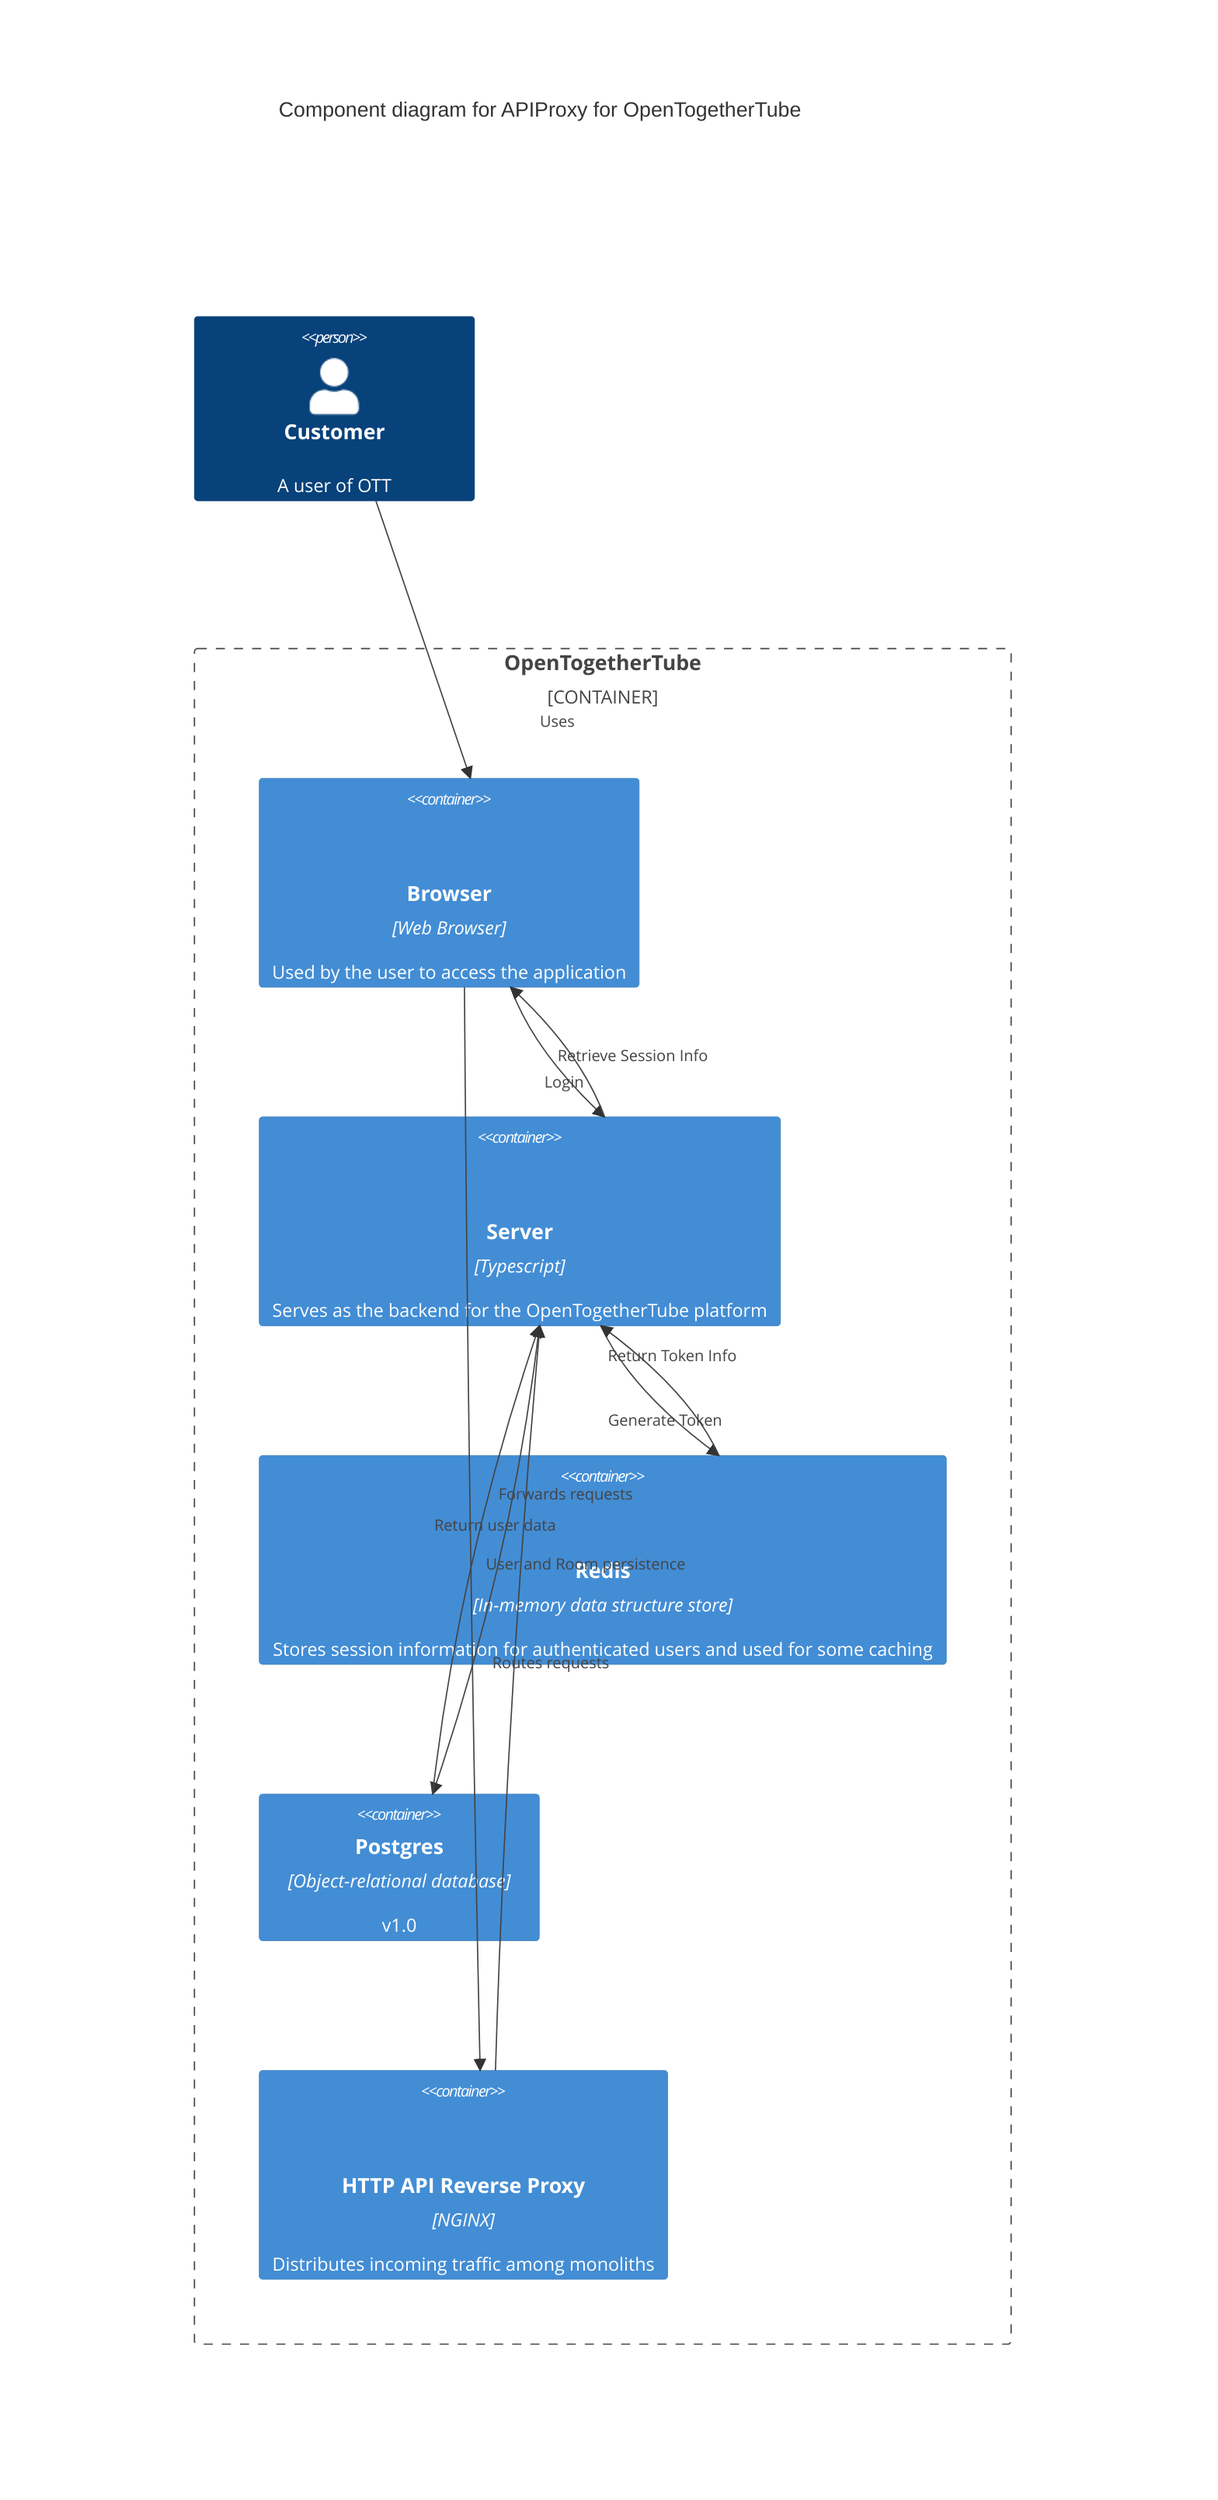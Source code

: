 C4Container
title Component diagram for APIProxy for OpenTogetherTube

    Person(customer, Customer, "A user of OTT", $tags="v1.0")

    Container_Boundary(c1, "OpenTogetherTube") {
    Container(browser, "Browser", "Web Browser", "Used by the user to access the application", "v1.0")
    Container(server, "Server", "Typescript", "Serves as the backend for the OpenTogetherTube platform", "v1.0")
    Container(redis, "Redis", "In-memory data structure store", "Stores session information for authenticated users and used for some caching", "v1.0")
    Container(postgres, "Postgres", "Object-relational database", "v1.0")
    Container(reverseproxy, "HTTP API Reverse Proxy", "NGINX", "Distributes incoming traffic among monoliths", "v1.0")
}

    Rel(customer, browser, "Uses")
        UpdateRelStyle(customer, browser, $offsetY="60", $offsetX="90")
    Rel(browser, server, "Login")
        UpdateRelStyle(browser, server, $offsetY="20", $offsetX="-10")
    Rel(server, redis, "Generate Token")
        UpdateRelStyle(server, redis, $offsetY="20", $offsetX="-40")
    Rel(redis, server, "Return Token Info")
        UpdateRelStyle(redis, server, $offsetY="-30", $offsetX="-40")
    Rel(server,browser,"Retrieve Session Info")
    Rel(server,postgres,"User and Room persistence")
    Rel(postgres, server,"Return user data")
        UpdateRelStyle(postgres, server, $offsetY="-30", $offsetX="-40")
    Rel(browser, reverseproxy, "Forwards requests")
        UpdateRelStyle(browser, reverseproxy, $offsetY="-30", $offsetX="20")
    Rel(reverseproxy, server, "Routes requests")
        UpdateRelStyle(reverseproxy, server, $offsetY="-30", $offsetX="-20")